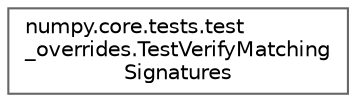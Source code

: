 digraph "Graphical Class Hierarchy"
{
 // LATEX_PDF_SIZE
  bgcolor="transparent";
  edge [fontname=Helvetica,fontsize=10,labelfontname=Helvetica,labelfontsize=10];
  node [fontname=Helvetica,fontsize=10,shape=box,height=0.2,width=0.4];
  rankdir="LR";
  Node0 [id="Node000000",label="numpy.core.tests.test\l_overrides.TestVerifyMatching\lSignatures",height=0.2,width=0.4,color="grey40", fillcolor="white", style="filled",URL="$db/dc1/classnumpy_1_1core_1_1tests_1_1test__overrides_1_1TestVerifyMatchingSignatures.html",tooltip=" "];
}
